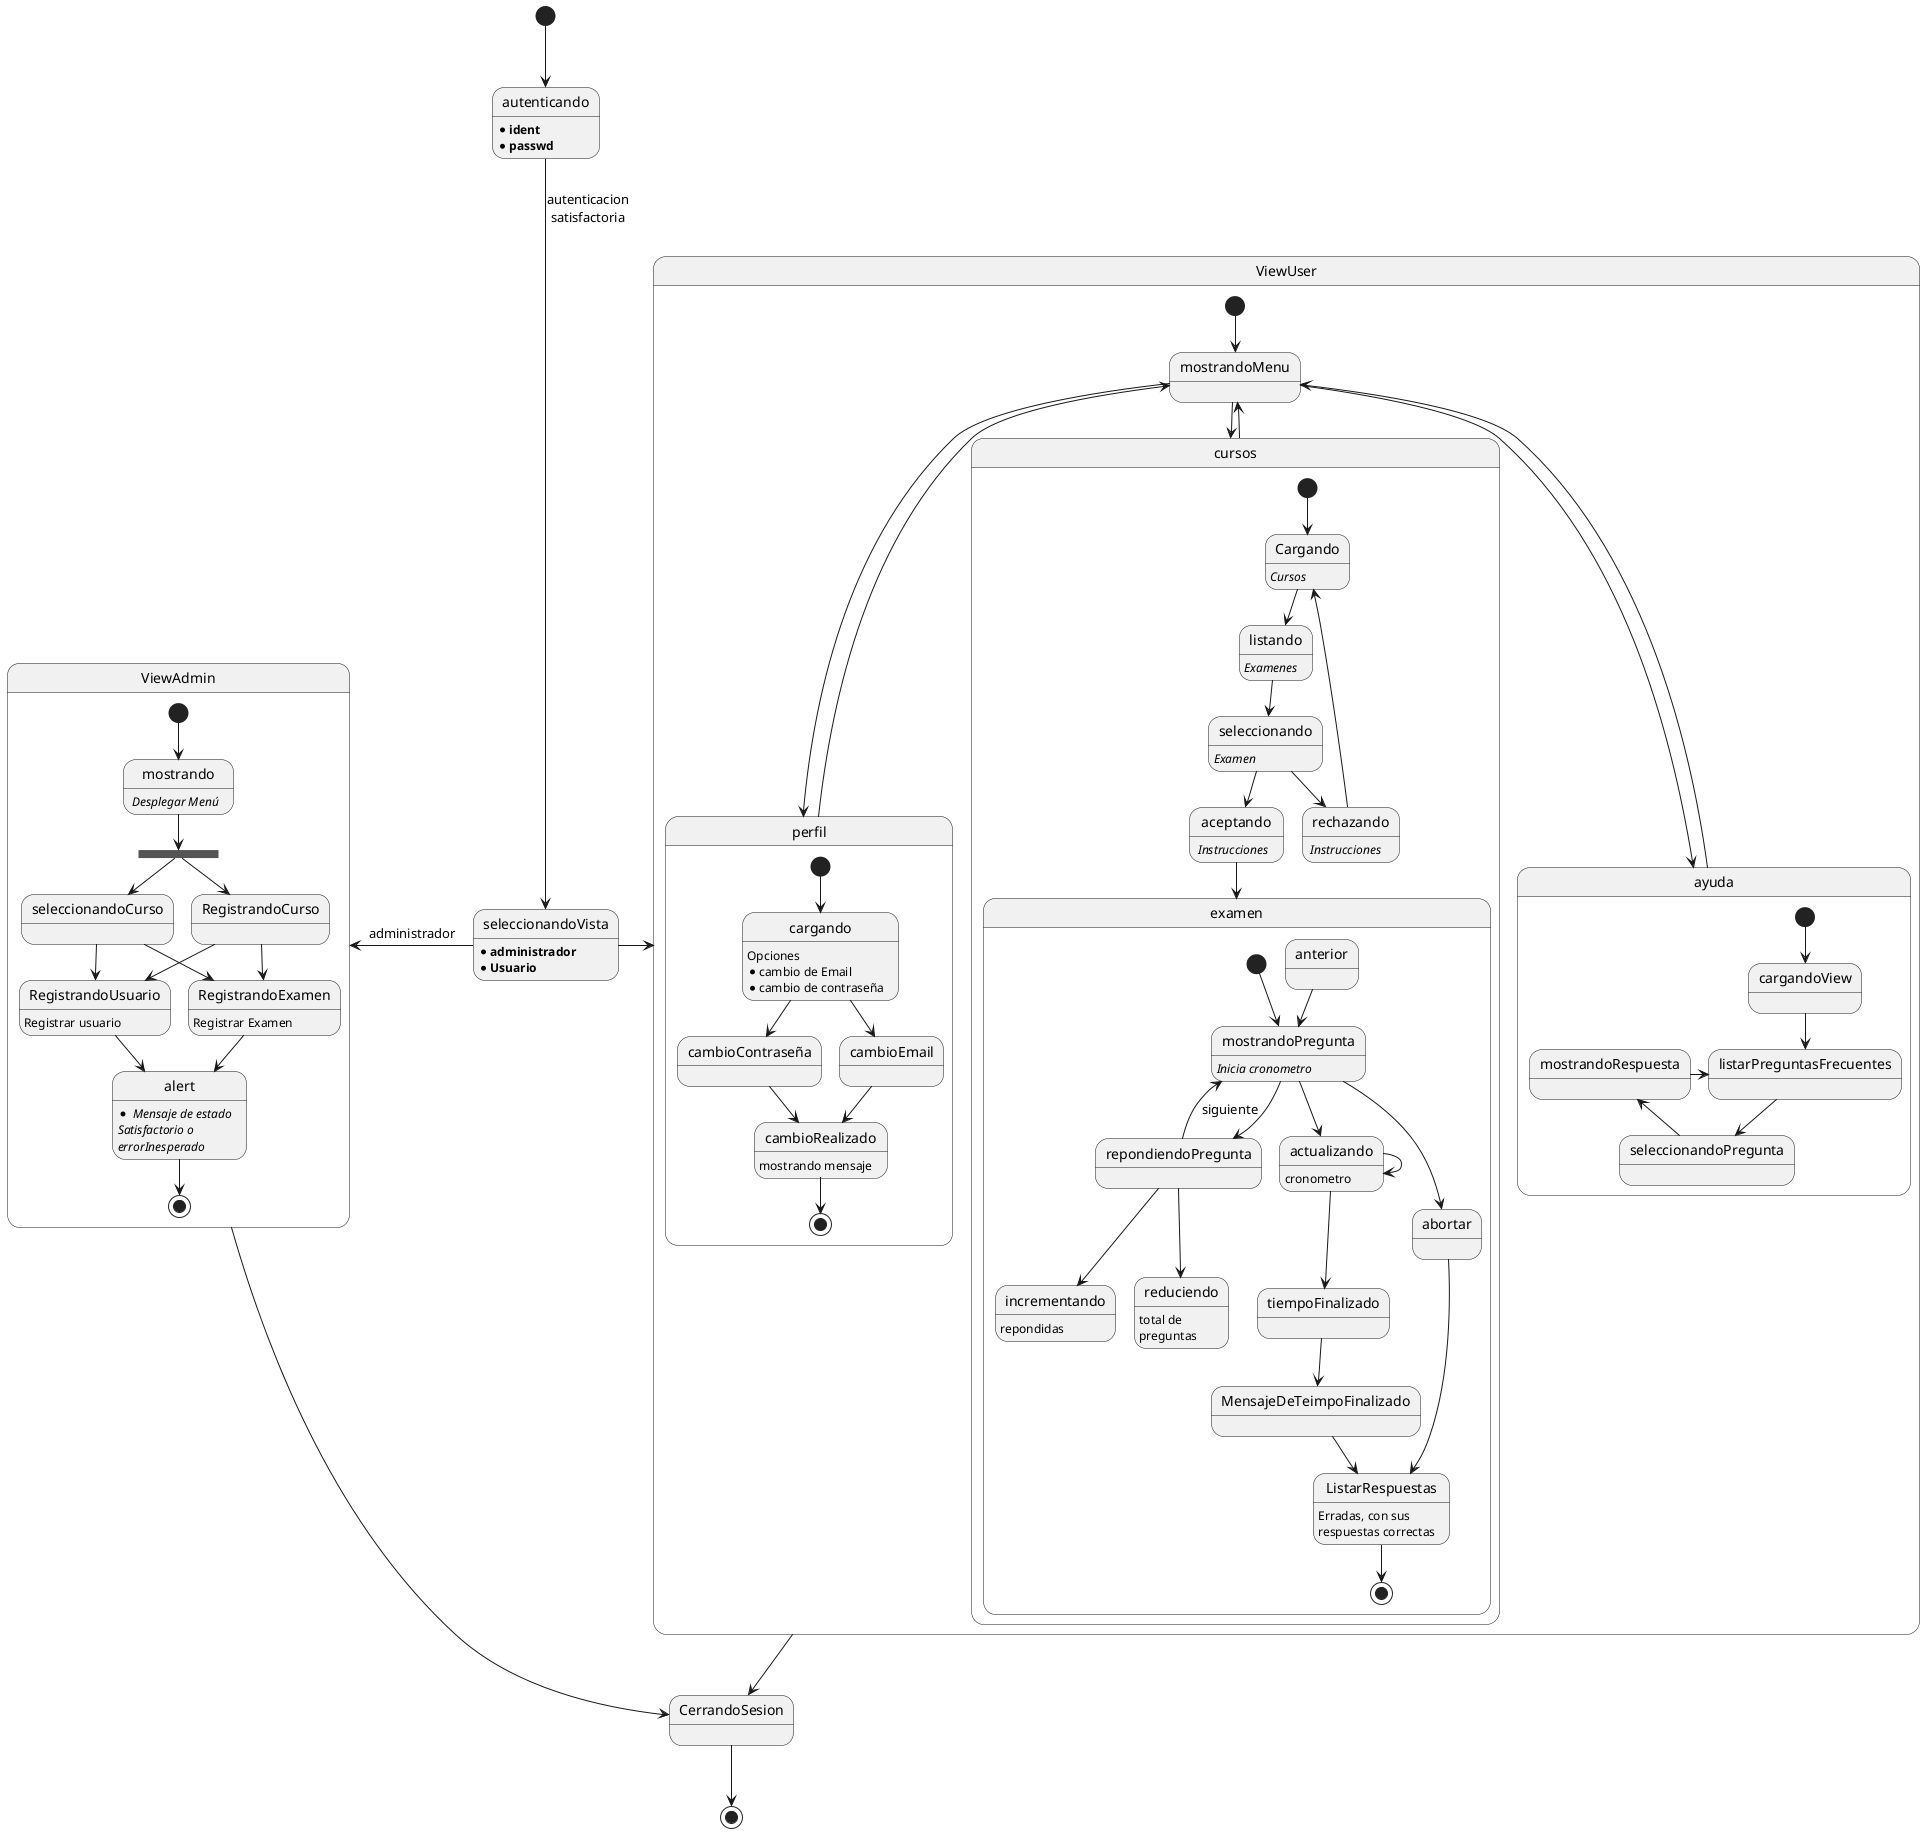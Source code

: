 @startuml Diagrama de Estado

[*] --> autenticando
autenticando : * <b>ident
autenticando : * <b>passwd

autenticando --> seleccionandoVista: autenticacion\nsatisfactoria
seleccionandoVista: * <b>administrador
seleccionandoVista: * <b>Usuario

seleccionandoVista -left-> ViewAdmin: administrador
state ViewAdmin {
    state opcions <<fork>>
    [*] --> mostrando
    mostrando: <i> Desplegar Menú 
    '<i>mostrando\n<i>datos de usuario
    mostrando --> opcions 
    seleccionandoCurso --> RegistrandoUsuario
    RegistrandoUsuario: Registrar usuario
    opcions --> RegistrandoCurso
    opcions --> seleccionandoCurso
    RegistrandoCurso --> RegistrandoExamen
    seleccionandoCurso --> RegistrandoExamen
    RegistrandoCurso --> RegistrandoUsuario
    RegistrandoExamen --> alert
    RegistrandoExamen: Registrar Examen
    RegistrandoUsuario --> alert
    alert: * <i> Mensaje de estado\n<i>Satisfactorio o\n<i>errorInesperado
    alert --> [*]
}

seleccionandoVista -right-> ViewUser
state ViewUser {
    [*] --> mostrandoMenu
    mostrandoMenu --> cursos
    state cursos {
        [*] --> Cargando
        Cargando: <i>Cursos
        Cargando --> listando
        listando: <i>Examenes
        listando --> seleccionando
        seleccionando: <i>Examen
        seleccionando --> aceptando 
        aceptando : <i> Instrucciones
        seleccionando --> rechazando
        rechazando --> Cargando
        rechazando: <i> Instrucciones
        aceptando --> examen
        state examen {
            [*] --> mostrandoPregunta
            mostrandoPregunta: <i>Inicia cronometro
            mostrandoPregunta --> actualizando
            actualizando --> actualizando
            actualizando: cronometro
            mostrandoPregunta --> repondiendoPregunta
            repondiendoPregunta --> incrementando
            incrementando: repondidas
            repondiendoPregunta --> reduciendo
            reduciendo: total de\npreguntas
            repondiendoPregunta -left-> mostrandoPregunta: siguiente
            anterior --> mostrandoPregunta
            actualizando --> tiempoFinalizado
            tiempoFinalizado --> MensajeDeTeimpoFinalizado
            MensajeDeTeimpoFinalizado --> ListarRespuestas
            ListarRespuestas: Erradas, con sus\nrespuestas correctas
            mostrandoPregunta --> abortar
            abortar --> ListarRespuestas
            ListarRespuestas --> [*]

        }
        
        

    }
    mostrandoMenu -right-> perfil
    state perfil {
        [*]  --> cargando
        cargando: Opciones
        cargando: * cambio de Email
        cargando: * cambio de contraseña

        cargando --> cambioContraseña
        cambioContraseña --> cambioRealizado
        cambioRealizado --> [*]
        cargando --> cambioEmail
        cambioEmail --> cambioRealizado
        cambioRealizado: mostrando mensaje

    }

    mostrandoMenu --> ayuda
    state ayuda {
        [*] --> cargandoView
        cargandoView --> listarPreguntasFrecuentes
        listarPreguntasFrecuentes --> seleccionandoPregunta
        seleccionandoPregunta --> mostrandoRespuesta
        mostrandoRespuesta -right-> listarPreguntasFrecuentes

    }
    cursos --> mostrandoMenu
    perfil --> mostrandoMenu
    ayuda --> mostrandoMenu



}




ViewAdmin --> CerrandoSesion
ViewUser --> CerrandoSesion
CerrandoSesion --> [*]



@enduml